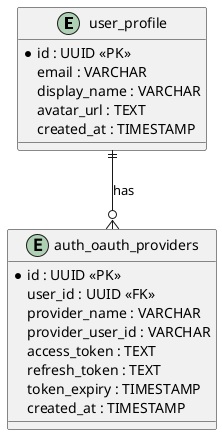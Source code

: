 @startuml daysave_oauth_erd
entity "user_profile" {
  *id : UUID <<PK>>
  email : VARCHAR
  display_name : VARCHAR
  avatar_url : TEXT
  created_at : TIMESTAMP
}

entity "auth_oauth_providers" {
  *id : UUID <<PK>>
  user_id : UUID <<FK>>
  provider_name : VARCHAR
  provider_user_id : VARCHAR
  access_token : TEXT
  refresh_token : TEXT
  token_expiry : TIMESTAMP
  created_at : TIMESTAMP
}

user_profile ||--o{ auth_oauth_providers : "has"
@enduml
